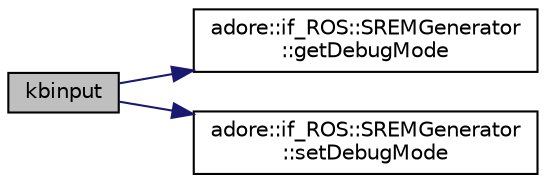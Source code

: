digraph "kbinput"
{
 // LATEX_PDF_SIZE
  edge [fontname="Helvetica",fontsize="10",labelfontname="Helvetica",labelfontsize="10"];
  node [fontname="Helvetica",fontsize="10",shape=record];
  rankdir="LR";
  Node1 [label="kbinput",height=0.2,width=0.4,color="black", fillcolor="grey75", style="filled", fontcolor="black",tooltip=" "];
  Node1 -> Node2 [color="midnightblue",fontsize="10",style="solid",fontname="Helvetica"];
  Node2 [label="adore::if_ROS::SREMGenerator\l::getDebugMode",height=0.2,width=0.4,color="black", fillcolor="white", style="filled",URL="$classadore_1_1if__ROS_1_1SREMGenerator.html#a3136efb1343cfc3f5e58e643165759ca",tooltip=" "];
  Node1 -> Node3 [color="midnightblue",fontsize="10",style="solid",fontname="Helvetica"];
  Node3 [label="adore::if_ROS::SREMGenerator\l::setDebugMode",height=0.2,width=0.4,color="black", fillcolor="white", style="filled",URL="$classadore_1_1if__ROS_1_1SREMGenerator.html#ab1113a01f5c2c1da6c6c0bd0a7e3b1a4",tooltip=" "];
}
